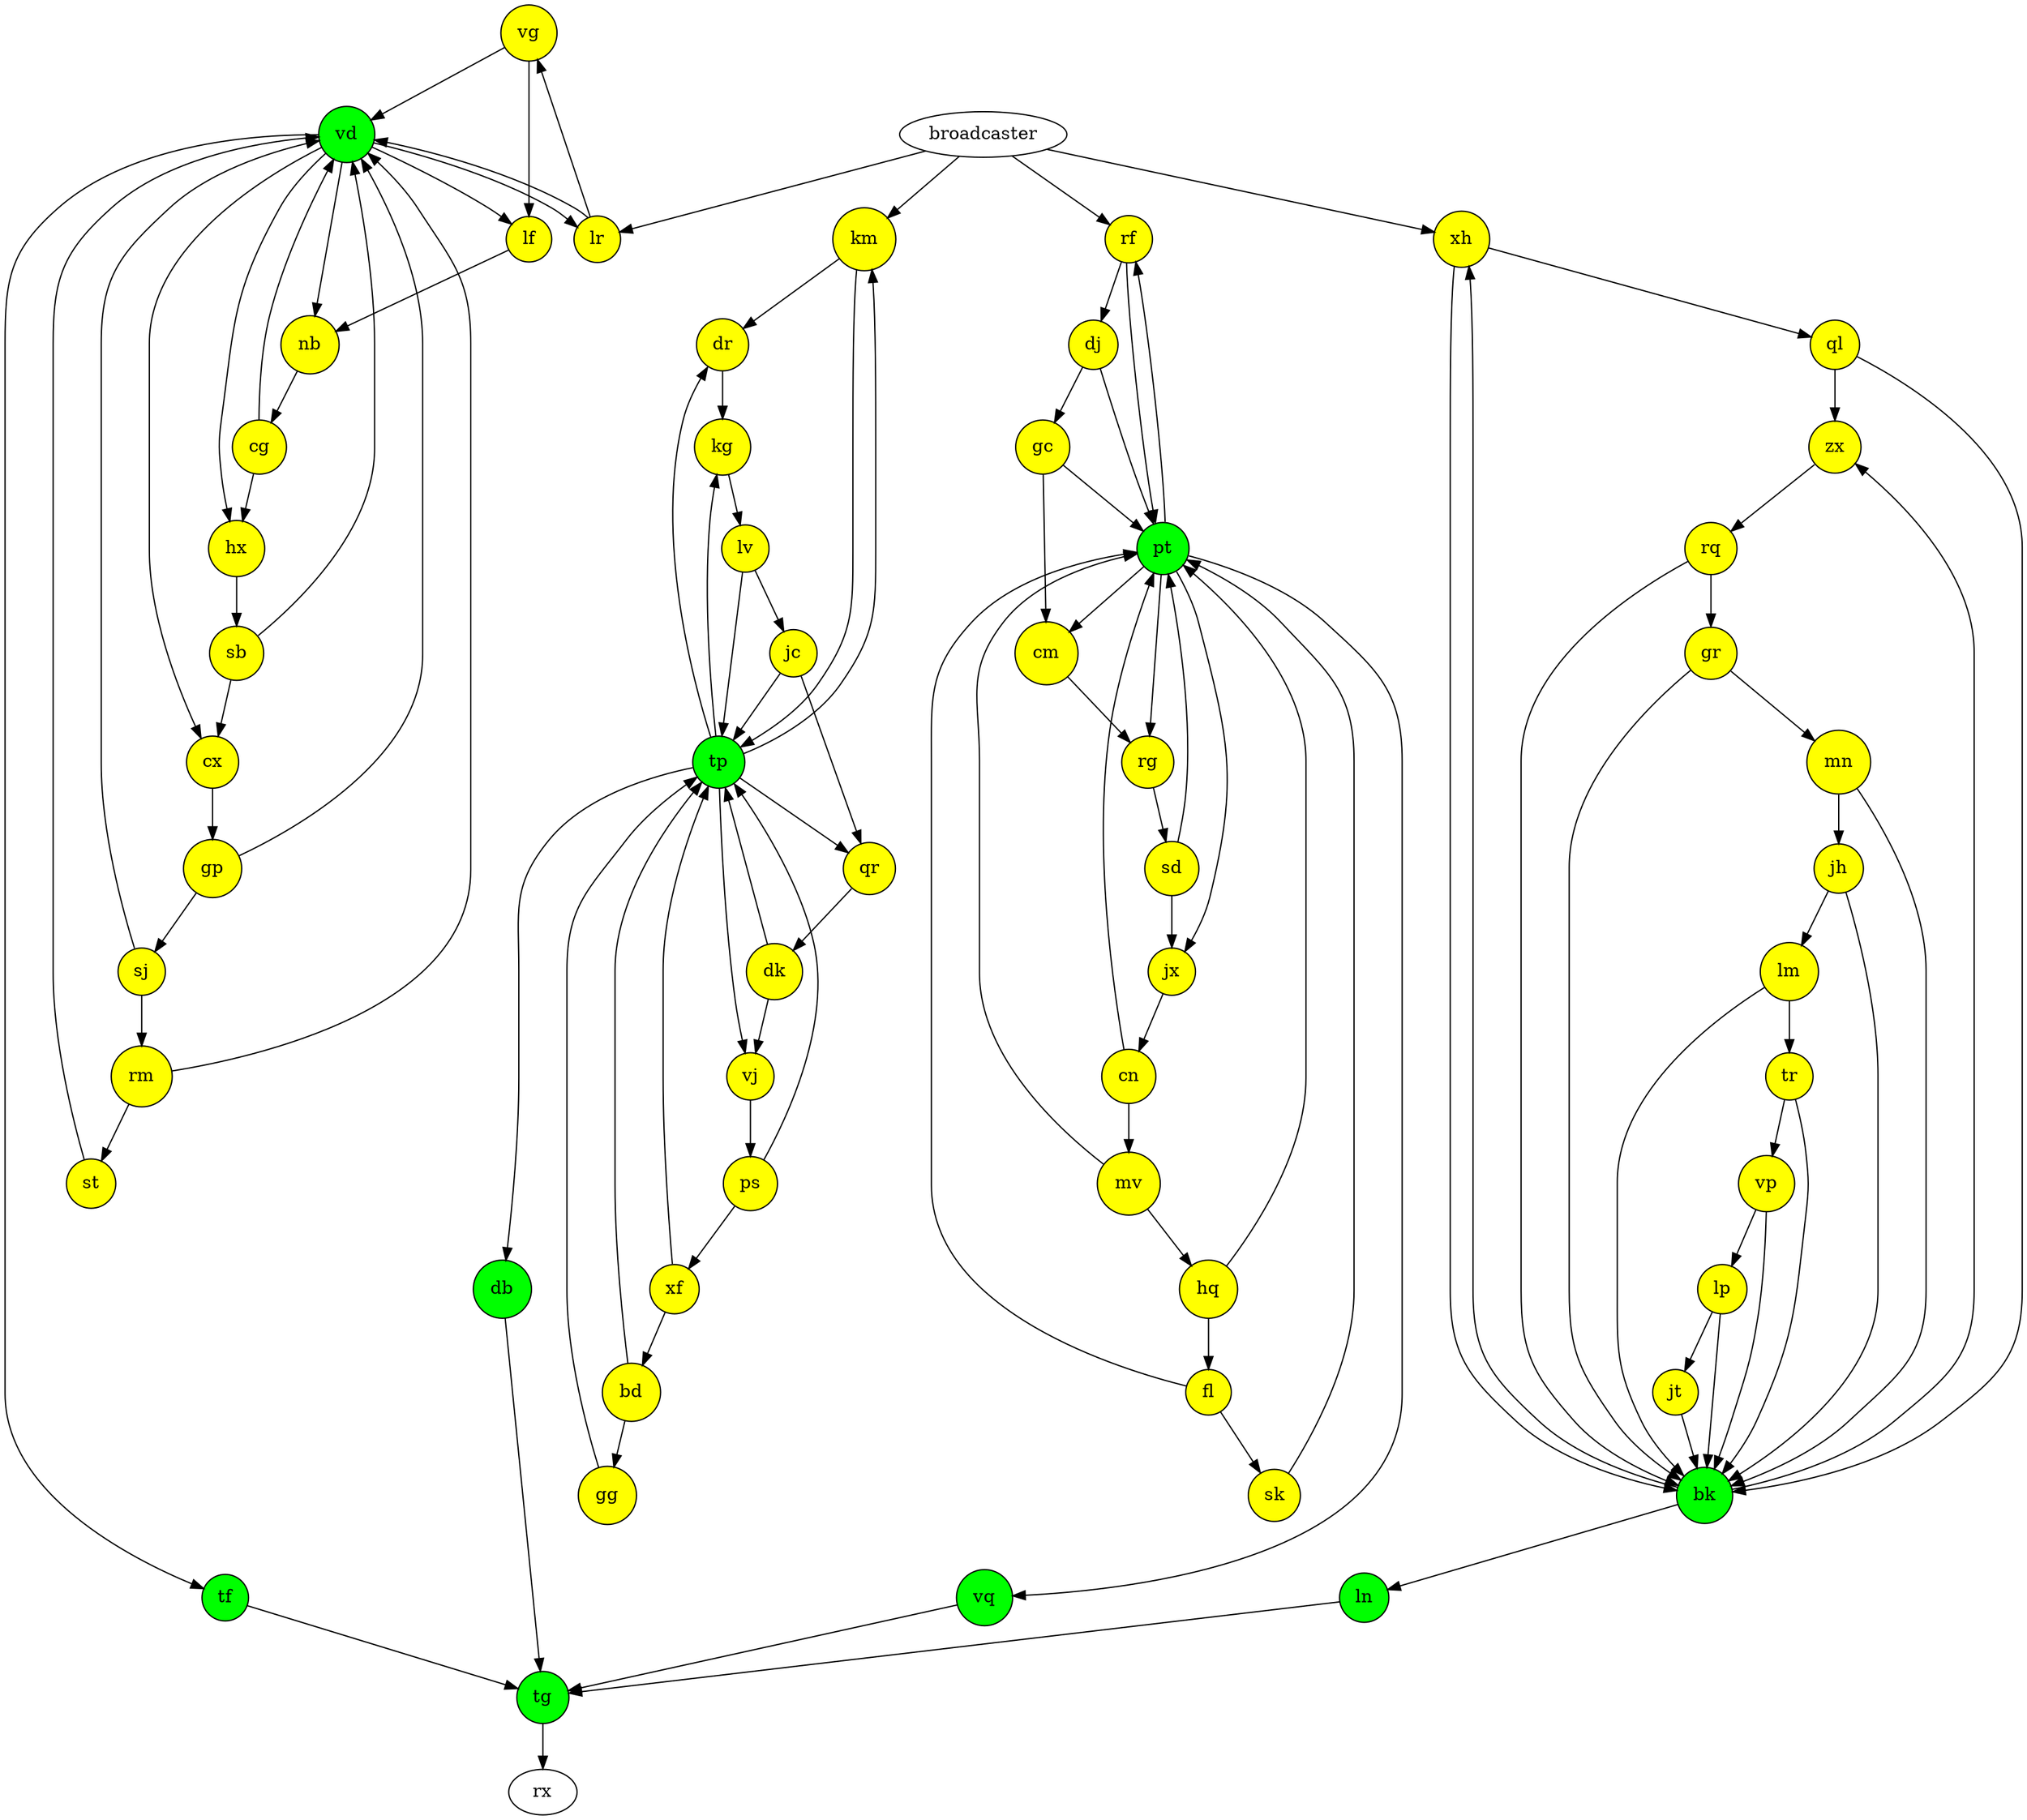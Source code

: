 digraph {
{
node [shape=circle style=filled]
vg [fillcolor=yellow]
dr [fillcolor=yellow]
cn [fillcolor=yellow]
rq [fillcolor=yellow]
vp [fillcolor=yellow]
kg [fillcolor=yellow]
lv [fillcolor=yellow]
sj [fillcolor=yellow]
jc [fillcolor=yellow]
km [fillcolor=yellow]
jx [fillcolor=yellow]
vd [fillcolor=green]
lp [fillcolor=yellow]
vj [fillcolor=yellow]
dj [fillcolor=yellow]
cg [fillcolor=yellow]
ln [fillcolor=green]
fl [fillcolor=yellow]
lm [fillcolor=yellow]
lr [fillcolor=yellow]
pt [fillcolor=green]
cx [fillcolor=yellow]
gp [fillcolor=yellow]
db [fillcolor=green]
st [fillcolor=yellow]
jt [fillcolor=yellow]
jh [fillcolor=yellow]
xf [fillcolor=yellow]
gc [fillcolor=yellow]
tp [fillcolor=green]
ps [fillcolor=yellow]
rf [fillcolor=yellow]
lf [fillcolor=yellow]
bd [fillcolor=yellow]
dk [fillcolor=yellow]
mn [fillcolor=yellow]
tg [fillcolor=green]
ql [fillcolor=yellow]
tr [fillcolor=yellow]
sk [fillcolor=yellow]
nb [fillcolor=yellow]
sb [fillcolor=yellow]
qr [fillcolor=yellow]
xh [fillcolor=yellow]
rg [fillcolor=yellow]
hx [fillcolor=yellow]
sd [fillcolor=yellow]
gr [fillcolor=yellow]
gg [fillcolor=yellow]
zx [fillcolor=yellow]
bk [fillcolor=green]
rm [fillcolor=yellow]
hq [fillcolor=yellow]
vq [fillcolor=green]
cm [fillcolor=yellow]
tf [fillcolor=green]
mv [fillcolor=yellow]
}
vg -> lf
vg -> vd
dr -> kg
cn -> mv
cn -> pt
rq -> bk
rq -> gr
vp -> lp
vp -> bk
kg -> lv
lv -> jc
lv -> tp
sj -> rm
sj -> vd
jc -> tp
jc -> qr
km -> tp
km -> dr
jx -> cn
vd -> tf
vd -> lf
vd -> nb
vd -> cx
vd -> hx
vd -> lr
lp -> jt
lp -> bk
vj -> ps
broadcaster -> km
broadcaster -> lr
broadcaster -> xh
broadcaster -> rf
dj -> pt
dj -> gc
cg -> vd
cg -> hx
ln -> tg
fl -> pt
fl -> sk
lm -> tr
lm -> bk
lr -> vd
lr -> vg
pt -> vq
pt -> rf
pt -> cm
pt -> jx
pt -> rg
cx -> gp
gp -> vd
gp -> sj
db -> tg
st -> vd
jt -> bk
jh -> lm
jh -> bk
xf -> bd
xf -> tp
gc -> cm
gc -> pt
tp -> dr
tp -> km
tp -> kg
tp -> db
tp -> vj
tp -> qr
ps -> xf
ps -> tp
rf -> pt
rf -> dj
lf -> nb
bd -> tp
bd -> gg
dk -> tp
dk -> vj
mn -> jh
mn -> bk
tg -> rx
ql -> bk
ql -> zx
tr -> bk
tr -> vp
sk -> pt
nb -> cg
sb -> vd
sb -> cx
qr -> dk
xh -> bk
xh -> ql
rg -> sd
hx -> sb
sd -> pt
sd -> jx
gr -> bk
gr -> mn
gg -> tp
zx -> rq
bk -> xh
bk -> ln
bk -> zx
rm -> st
rm -> vd
hq -> fl
hq -> pt
vq -> tg
cm -> rg
tf -> tg
mv -> pt
mv -> hq
}
